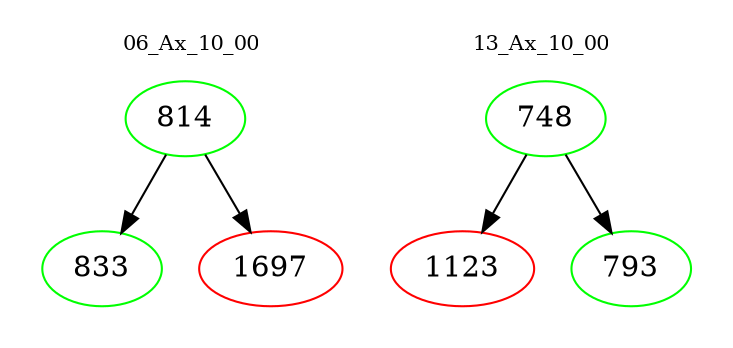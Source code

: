 digraph{
subgraph cluster_0 {
color = white
label = "06_Ax_10_00";
fontsize=10;
T0_814 [label="814", color="green"]
T0_814 -> T0_833 [color="black"]
T0_833 [label="833", color="green"]
T0_814 -> T0_1697 [color="black"]
T0_1697 [label="1697", color="red"]
}
subgraph cluster_1 {
color = white
label = "13_Ax_10_00";
fontsize=10;
T1_748 [label="748", color="green"]
T1_748 -> T1_1123 [color="black"]
T1_1123 [label="1123", color="red"]
T1_748 -> T1_793 [color="black"]
T1_793 [label="793", color="green"]
}
}
